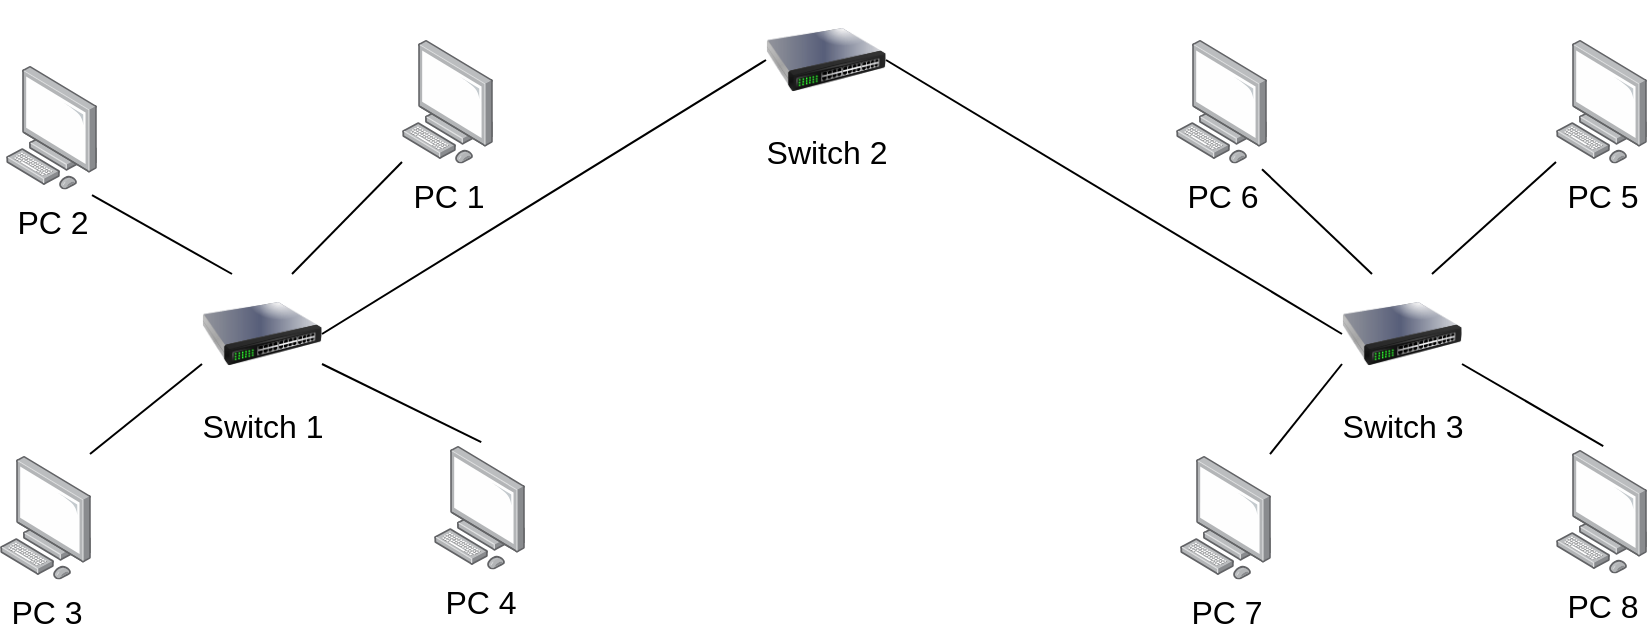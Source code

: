 <mxfile version="21.6.6" type="device">
  <diagram name="Page-1" id="8DF8IOki5Xbwck_P7I39">
    <mxGraphModel dx="1268" dy="1022" grid="0" gridSize="10" guides="1" tooltips="1" connect="1" arrows="1" fold="1" page="0" pageScale="1" pageWidth="850" pageHeight="1100" math="0" shadow="0">
      <root>
        <mxCell id="0" />
        <mxCell id="1" parent="0" />
        <mxCell id="LOD4Tzzb_Dn0aRAeC8s2-1" value="Switch 1" style="image;html=1;image=img/lib/clip_art/networking/Switch_128x128.png;fontSize=16;" vertex="1" parent="1">
          <mxGeometry x="-140" y="185" width="60" height="60" as="geometry" />
        </mxCell>
        <mxCell id="LOD4Tzzb_Dn0aRAeC8s2-2" value="PC 2" style="image;points=[];aspect=fixed;html=1;align=center;shadow=0;dashed=0;image=img/lib/allied_telesis/computer_and_terminals/Personal_Computer.svg;fontSize=16;" vertex="1" parent="1">
          <mxGeometry x="-238" y="81" width="45.6" height="61.8" as="geometry" />
        </mxCell>
        <mxCell id="LOD4Tzzb_Dn0aRAeC8s2-3" value="PC 4" style="image;points=[];aspect=fixed;html=1;align=center;shadow=0;dashed=0;image=img/lib/allied_telesis/computer_and_terminals/Personal_Computer.svg;fontSize=16;" vertex="1" parent="1">
          <mxGeometry x="-24" y="271" width="45.6" height="61.8" as="geometry" />
        </mxCell>
        <mxCell id="LOD4Tzzb_Dn0aRAeC8s2-4" value="PC 1" style="image;points=[];aspect=fixed;html=1;align=center;shadow=0;dashed=0;image=img/lib/allied_telesis/computer_and_terminals/Personal_Computer.svg;fontSize=16;" vertex="1" parent="1">
          <mxGeometry x="-40" y="68" width="45.6" height="61.8" as="geometry" />
        </mxCell>
        <mxCell id="LOD4Tzzb_Dn0aRAeC8s2-5" value="PC 3" style="image;points=[];aspect=fixed;html=1;align=center;shadow=0;dashed=0;image=img/lib/allied_telesis/computer_and_terminals/Personal_Computer.svg;fontSize=16;" vertex="1" parent="1">
          <mxGeometry x="-241" y="276" width="45.6" height="61.8" as="geometry" />
        </mxCell>
        <mxCell id="LOD4Tzzb_Dn0aRAeC8s2-6" value="" style="endArrow=none;html=1;rounded=0;fontSize=12;startSize=8;endSize=8;curved=1;exitX=0.943;exitY=1.045;exitDx=0;exitDy=0;exitPerimeter=0;entryX=0.25;entryY=0;entryDx=0;entryDy=0;" edge="1" parent="1" source="LOD4Tzzb_Dn0aRAeC8s2-2" target="LOD4Tzzb_Dn0aRAeC8s2-1">
          <mxGeometry width="50" height="50" relative="1" as="geometry">
            <mxPoint x="-147" y="224" as="sourcePoint" />
            <mxPoint x="-149" y="184" as="targetPoint" />
          </mxGeometry>
        </mxCell>
        <mxCell id="LOD4Tzzb_Dn0aRAeC8s2-7" value="" style="endArrow=none;html=1;rounded=0;fontSize=12;startSize=8;endSize=8;curved=1;exitX=0;exitY=0.75;exitDx=0;exitDy=0;entryX=0.987;entryY=-0.016;entryDx=0;entryDy=0;entryPerimeter=0;" edge="1" parent="1" source="LOD4Tzzb_Dn0aRAeC8s2-1" target="LOD4Tzzb_Dn0aRAeC8s2-5">
          <mxGeometry width="50" height="50" relative="1" as="geometry">
            <mxPoint x="-84" y="188" as="sourcePoint" />
            <mxPoint x="-288" y="241" as="targetPoint" />
          </mxGeometry>
        </mxCell>
        <mxCell id="LOD4Tzzb_Dn0aRAeC8s2-8" value="" style="endArrow=none;html=1;rounded=0;fontSize=12;startSize=8;endSize=8;curved=1;exitX=0.518;exitY=-0.032;exitDx=0;exitDy=0;exitPerimeter=0;entryX=1;entryY=0.75;entryDx=0;entryDy=0;" edge="1" parent="1" source="LOD4Tzzb_Dn0aRAeC8s2-3" target="LOD4Tzzb_Dn0aRAeC8s2-1">
          <mxGeometry width="50" height="50" relative="1" as="geometry">
            <mxPoint x="-147" y="224" as="sourcePoint" />
            <mxPoint x="-140" y="245" as="targetPoint" />
          </mxGeometry>
        </mxCell>
        <mxCell id="LOD4Tzzb_Dn0aRAeC8s2-11" value="" style="endArrow=none;html=1;rounded=0;fontSize=12;startSize=8;endSize=8;curved=1;exitX=0.75;exitY=0;exitDx=0;exitDy=0;entryX=0;entryY=0.987;entryDx=0;entryDy=0;entryPerimeter=0;" edge="1" parent="1" source="LOD4Tzzb_Dn0aRAeC8s2-1" target="LOD4Tzzb_Dn0aRAeC8s2-4">
          <mxGeometry width="50" height="50" relative="1" as="geometry">
            <mxPoint x="23" y="107" as="sourcePoint" />
            <mxPoint x="73" y="57" as="targetPoint" />
          </mxGeometry>
        </mxCell>
        <mxCell id="LOD4Tzzb_Dn0aRAeC8s2-15" value="Switch 3" style="image;html=1;image=img/lib/clip_art/networking/Switch_128x128.png;fontSize=16;" vertex="1" parent="1">
          <mxGeometry x="430" y="185" width="60" height="60" as="geometry" />
        </mxCell>
        <mxCell id="LOD4Tzzb_Dn0aRAeC8s2-16" value="PC 6" style="image;points=[];aspect=fixed;html=1;align=center;shadow=0;dashed=0;image=img/lib/allied_telesis/computer_and_terminals/Personal_Computer.svg;fontSize=16;" vertex="1" parent="1">
          <mxGeometry x="347" y="68" width="45.6" height="61.8" as="geometry" />
        </mxCell>
        <mxCell id="LOD4Tzzb_Dn0aRAeC8s2-17" value="PC 8" style="image;points=[];aspect=fixed;html=1;align=center;shadow=0;dashed=0;image=img/lib/allied_telesis/computer_and_terminals/Personal_Computer.svg;fontSize=16;" vertex="1" parent="1">
          <mxGeometry x="537" y="273" width="45.6" height="61.8" as="geometry" />
        </mxCell>
        <mxCell id="LOD4Tzzb_Dn0aRAeC8s2-18" value="PC 5" style="image;points=[];aspect=fixed;html=1;align=center;shadow=0;dashed=0;image=img/lib/allied_telesis/computer_and_terminals/Personal_Computer.svg;fontSize=16;" vertex="1" parent="1">
          <mxGeometry x="537" y="68" width="45.6" height="61.8" as="geometry" />
        </mxCell>
        <mxCell id="LOD4Tzzb_Dn0aRAeC8s2-19" value="PC 7" style="image;points=[];aspect=fixed;html=1;align=center;shadow=0;dashed=0;image=img/lib/allied_telesis/computer_and_terminals/Personal_Computer.svg;fontSize=16;" vertex="1" parent="1">
          <mxGeometry x="349" y="276" width="45.6" height="61.8" as="geometry" />
        </mxCell>
        <mxCell id="LOD4Tzzb_Dn0aRAeC8s2-20" value="" style="endArrow=none;html=1;rounded=0;fontSize=12;startSize=8;endSize=8;curved=1;exitX=0.943;exitY=1.045;exitDx=0;exitDy=0;exitPerimeter=0;entryX=0.25;entryY=0;entryDx=0;entryDy=0;" edge="1" parent="1" source="LOD4Tzzb_Dn0aRAeC8s2-16" target="LOD4Tzzb_Dn0aRAeC8s2-15">
          <mxGeometry width="50" height="50" relative="1" as="geometry">
            <mxPoint x="423" y="224" as="sourcePoint" />
            <mxPoint x="421" y="184" as="targetPoint" />
          </mxGeometry>
        </mxCell>
        <mxCell id="LOD4Tzzb_Dn0aRAeC8s2-21" value="" style="endArrow=none;html=1;rounded=0;fontSize=12;startSize=8;endSize=8;curved=1;exitX=0;exitY=0.75;exitDx=0;exitDy=0;entryX=0.987;entryY=-0.016;entryDx=0;entryDy=0;entryPerimeter=0;" edge="1" parent="1" source="LOD4Tzzb_Dn0aRAeC8s2-15" target="LOD4Tzzb_Dn0aRAeC8s2-19">
          <mxGeometry width="50" height="50" relative="1" as="geometry">
            <mxPoint x="486" y="188" as="sourcePoint" />
            <mxPoint x="282" y="241" as="targetPoint" />
          </mxGeometry>
        </mxCell>
        <mxCell id="LOD4Tzzb_Dn0aRAeC8s2-22" value="" style="endArrow=none;html=1;rounded=0;fontSize=12;startSize=8;endSize=8;curved=1;exitX=0.518;exitY=-0.032;exitDx=0;exitDy=0;exitPerimeter=0;entryX=1;entryY=0.75;entryDx=0;entryDy=0;" edge="1" parent="1" source="LOD4Tzzb_Dn0aRAeC8s2-17" target="LOD4Tzzb_Dn0aRAeC8s2-15">
          <mxGeometry width="50" height="50" relative="1" as="geometry">
            <mxPoint x="423" y="224" as="sourcePoint" />
            <mxPoint x="430" y="245" as="targetPoint" />
          </mxGeometry>
        </mxCell>
        <mxCell id="LOD4Tzzb_Dn0aRAeC8s2-23" value="" style="endArrow=none;html=1;rounded=0;fontSize=12;startSize=8;endSize=8;curved=1;exitX=0.75;exitY=0;exitDx=0;exitDy=0;entryX=0;entryY=0.987;entryDx=0;entryDy=0;entryPerimeter=0;" edge="1" parent="1" source="LOD4Tzzb_Dn0aRAeC8s2-15" target="LOD4Tzzb_Dn0aRAeC8s2-18">
          <mxGeometry width="50" height="50" relative="1" as="geometry">
            <mxPoint x="593" y="107" as="sourcePoint" />
            <mxPoint x="643" y="57" as="targetPoint" />
          </mxGeometry>
        </mxCell>
        <mxCell id="LOD4Tzzb_Dn0aRAeC8s2-24" value="Switch 2" style="image;html=1;image=img/lib/clip_art/networking/Switch_128x128.png;fontSize=16;" vertex="1" parent="1">
          <mxGeometry x="142" y="48" width="60" height="60" as="geometry" />
        </mxCell>
        <mxCell id="LOD4Tzzb_Dn0aRAeC8s2-25" value="" style="endArrow=none;html=1;rounded=0;fontSize=12;startSize=8;endSize=8;curved=1;exitX=1;exitY=0.5;exitDx=0;exitDy=0;entryX=0;entryY=0.5;entryDx=0;entryDy=0;" edge="1" parent="1" source="LOD4Tzzb_Dn0aRAeC8s2-1" target="LOD4Tzzb_Dn0aRAeC8s2-24">
          <mxGeometry width="50" height="50" relative="1" as="geometry">
            <mxPoint x="214" y="157" as="sourcePoint" />
            <mxPoint x="264" y="107" as="targetPoint" />
          </mxGeometry>
        </mxCell>
        <mxCell id="LOD4Tzzb_Dn0aRAeC8s2-26" value="" style="endArrow=none;html=1;rounded=0;fontSize=12;startSize=8;endSize=8;curved=1;entryX=0;entryY=0.5;entryDx=0;entryDy=0;exitX=1;exitY=0.5;exitDx=0;exitDy=0;" edge="1" parent="1" source="LOD4Tzzb_Dn0aRAeC8s2-24" target="LOD4Tzzb_Dn0aRAeC8s2-15">
          <mxGeometry width="50" height="50" relative="1" as="geometry">
            <mxPoint x="245" y="251" as="sourcePoint" />
            <mxPoint x="430" y="214.38" as="targetPoint" />
          </mxGeometry>
        </mxCell>
      </root>
    </mxGraphModel>
  </diagram>
</mxfile>
